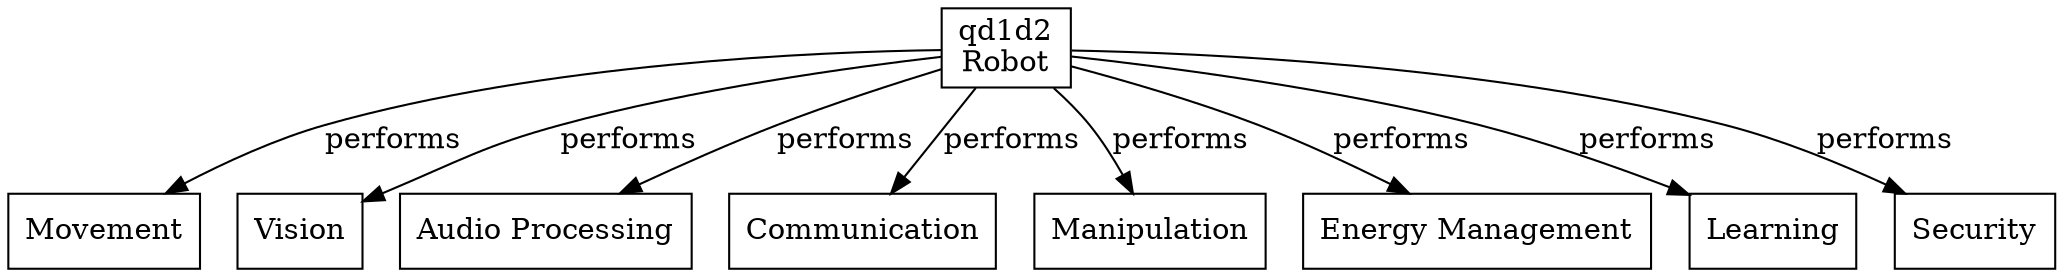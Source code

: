 // Diagram 3 - qd1d2 Functionalities
digraph qd1d2Functionalities {
    node [shape=box];

    qd1d2 [label="qd1d2\nRobot"];
    functionality_Movement [label="Movement"];
    functionality_Vision [label="Vision"];
    functionality_AudioProcessing [label="Audio Processing"];
    functionality_Communication [label="Communication"];
    functionality_Manipulation [label="Manipulation"];
    functionality_EnergyManagement [label="Energy Management"];
    functionality_Learning [label="Learning"];
    functionality_Security [label="Security"];

    qd1d2 -> functionality_Movement [label="performs"];
    qd1d2 -> functionality_Vision [label="performs"];
    qd1d2 -> functionality_AudioProcessing [label="performs"];
    qd1d2 -> functionality_Communication [label="performs"];
    qd1d2 -> functionality_Manipulation [label="performs"];
    qd1d2 -> functionality_EnergyManagement [label="performs"];
    qd1d2 -> functionality_Learning [label="performs"];
    qd1d2 -> functionality_Security [label="performs"];
}
